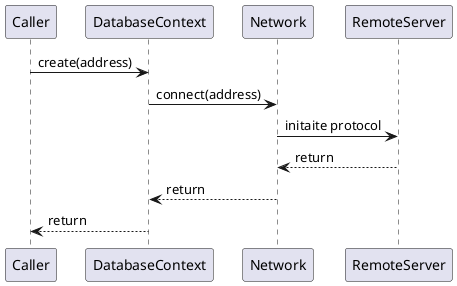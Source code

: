 @startuml
'Connect to Database Server'

Caller -> DatabaseContext :create(address)
DatabaseContext -> Network : connect(address) 
Network -> RemoteServer : initaite protocol
RemoteServer --> Network : return
Network --> DatabaseContext : return
DatabaseContext --> Caller : return

@enduml

@startuml
'CLI Process Statement'

Caller -> Caller : create transaction
Caller -> Caller : create statement
Caller -> Transaction : add(statement)
Transaction -> DatabaseContext : send(self)
DatabaseContext -> Network : send(transaction)
Network->Network:serialize(transaction)
Network->System:send(data)
System --> Network : response
Network --> DatabaseContext : response
DatabaseContext --> Transaction : response
Transaction --> Caller : response

@enduml

@startuml
'Library Process Transaction'

DatabaseContext -> Network : sends the Transaction to Network class
Network -> Server : send data
Network --> DatabaseContext : return

@enduml

@startuml
'Backend Process Statement'

ClientConnection -> DatabaseController : create(transaction)
DatabaseController -> DatabaseController :parse statements in transaction
DatabaseController -> DatabaseController : generate Database Record Modification Events (DRMEs)
DatabaseController -> DataController : send(DRMEs)
DataController -> Journal : log(DRMEs)
DataController -> Datastore : log(DRMEs)
Datastore -> Disk : apply()
Datastore -> DataController : return status
Journal -> DataController : return status
DataController -> DatabaseController : return status
DatabaseController -> ClientConnection : return status

@enduml